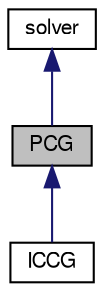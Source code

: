digraph "PCG"
{
  bgcolor="transparent";
  edge [fontname="FreeSans",fontsize="10",labelfontname="FreeSans",labelfontsize="10"];
  node [fontname="FreeSans",fontsize="10",shape=record];
  Node0 [label="PCG",height=0.2,width=0.4,color="black", fillcolor="grey75", style="filled", fontcolor="black"];
  Node1 -> Node0 [dir="back",color="midnightblue",fontsize="10",style="solid",fontname="FreeSans"];
  Node1 [label="solver",height=0.2,width=0.4,color="black",URL="$a26886.html",tooltip="Abstract base-class for lduMatrix solvers. "];
  Node0 -> Node2 [dir="back",color="midnightblue",fontsize="10",style="solid",fontname="FreeSans"];
  Node2 [label="ICCG",height=0.2,width=0.4,color="black",URL="$a27038.html",tooltip="Incomplete Cholesky preconditioned CG solver derived from the general preconditioned CG solver PCG bu..."];
}
